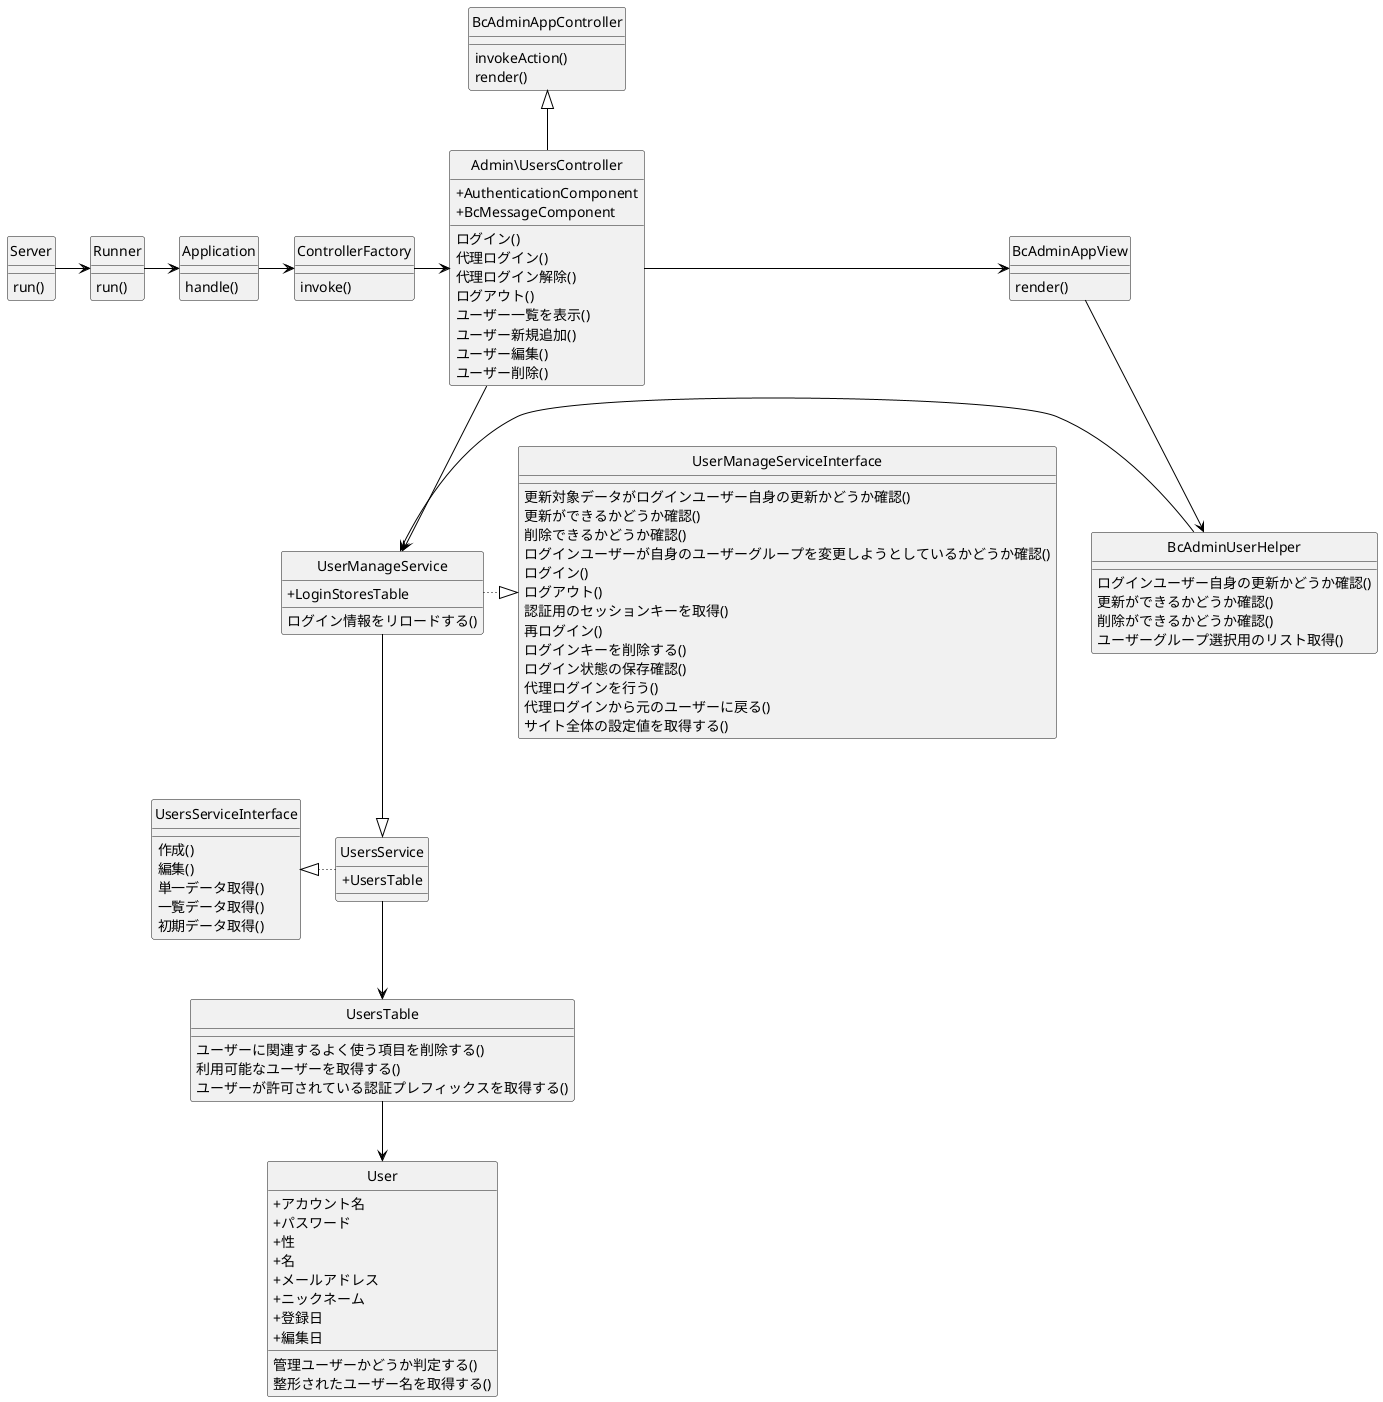 @startuml
hide circle
skinparam classAttributeIconSize 0

class Server {
  run()
}

class Runner {
  run()
}

class Application {
  handle()
}

class ControllerFactory {
  invoke()
}

class Admin\UsersController {
  + AuthenticationComponent
  + BcMessageComponent 
  ログイン()
  代理ログイン()
  代理ログイン解除()
  ログアウト()
  ユーザー一覧を表示()
  ユーザー新規追加()
  ユーザー編集()
  ユーザー削除()
}

class BcAdminAppController {
  invokeAction()
  render()
}

class BcAdminAppView {
  render()
}

class BcAdminUserHelper {
  ログインユーザー自身の更新かどうか確認()
  更新ができるかどうか確認()
  削除ができるかどうか確認()
  ユーザーグループ選択用のリスト取得()
}

class UserManageService {
  + LoginStoresTable
  ログイン情報をリロードする()
}

class UsersService {
  + UsersTable
}

class UsersServiceInterface {
  作成()
  編集()
  単一データ取得()
  一覧データ取得()
  初期データ取得()
}

class UsersTable {
  ユーザーに関連するよく使う項目を削除する()
  利用可能なユーザーを取得する()
  ユーザーが許可されている認証プレフィックスを取得する()
}

class User {
   + アカウント名
   + パスワード
   + 性
   + 名
   + メールアドレス
   + ニックネーム
   + 登録日
   + 編集日
   管理ユーザーかどうか判定する()
   整形されたユーザー名を取得する()
}

class UserManageServiceInterface {
  更新対象データがログインユーザー自身の更新かどうか確認()
  更新ができるかどうか確認()
  削除できるかどうか確認()
  ログインユーザーが自身のユーザーグループを変更しようとしているかどうか確認()
  ログイン()
  ログアウト()
  認証用のセッションキーを取得()
  再ログイン()
  ログインキーを削除する()
  ログイン状態の保存確認()
  代理ログインを行う()
  代理ログインから元のユーザーに戻る()
  サイト全体の設定値を取得する()
}

Server -right[#Black]-> Runner

Runner -right[#Black]-> Application

Application -right[#Black]-> ControllerFactory

ControllerFactory -right[#Black]-> Admin\UsersController

Admin\UsersController -right[#Black]-> BcAdminAppView
Admin\UsersController -down[#Black]-> UserManageService
Admin\UsersController -up[#Black]-|> BcAdminAppController

BcAdminAppView -down[#Black]-> BcAdminUserHelper

BcAdminUserHelper -left[#Black]-> UserManageService

UserManageService -down[#Black]-|> UsersService
UserManageService --right[dotted,#Black]--|> UserManageServiceInterface

UsersService -down[#Black]-> UsersTable
UsersService -left[dotted,#Black]-|> UsersServiceInterface

UsersTable -down[#Black]-> User

@enduml
